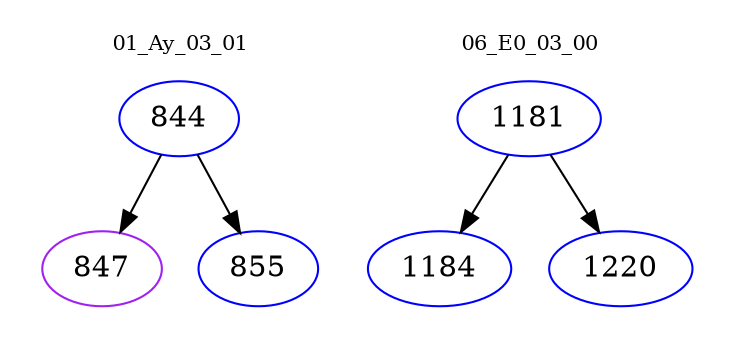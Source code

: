 digraph{
subgraph cluster_0 {
color = white
label = "01_Ay_03_01";
fontsize=10;
T0_844 [label="844", color="blue"]
T0_844 -> T0_847 [color="black"]
T0_847 [label="847", color="purple"]
T0_844 -> T0_855 [color="black"]
T0_855 [label="855", color="blue"]
}
subgraph cluster_1 {
color = white
label = "06_E0_03_00";
fontsize=10;
T1_1181 [label="1181", color="blue"]
T1_1181 -> T1_1184 [color="black"]
T1_1184 [label="1184", color="blue"]
T1_1181 -> T1_1220 [color="black"]
T1_1220 [label="1220", color="blue"]
}
}
